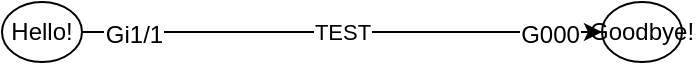 <?xml version='1.0' encoding='UTF-8'?>
<mxfile>
  <diagram id="idunno" name="Page-1">
    <mxGraphModel>
      <root>
        <mxCell id="0" />
        <mxCell id="1" parent="0" />
        <mxCell id="idunno-0" parent="1" style="ellipse;whiteSpace=wrap;html=1;aspect=fixed;" value="Hello!" vertex="1">
          <mxGeometry x="100" y="200" width="40" height="30" as="geometry" />
        </mxCell>
        <mxCell id="idunno-1" parent="1" style="ellipse;whiteSpace=wrap;html=1;aspect=fixed;" value="Goodbye!" vertex="1">
          <mxGeometry x="400" y="200" width="40" height="30" as="geometry" />
        </mxCell>
        <mxCell id="idunno-2" parent="1" style="edgeStyle=none;curved=1;orthogonalLoop=1;jettySize=auto;html=1;" source="idunno-0" target="idunno-1" value="TEST" edge="1">
          <mxGeometry relative="1" as="geometry" />
        </mxCell>
         <mxCell id="src" value="Gi1/1" style="labelBackgroundColor=#ffffff;;" vertex="1" connectable="0" parent="idunno-2">
               <mxGeometry x="-0.8" relative="1" as="geometry">
                 <mxPoint as="offset" />
               </mxGeometry>
        </mxCell>
         <mxCell id="dst" value="G000" style="labelBackgroundColor=#ffffff;;" vertex="1" connectable="0" parent="idunno-2">
               <mxGeometry x="0.8" relative="1" as="geometry">
                 <mxPoint as="offset" />
               </mxGeometry>
        </mxCell>
      </root>
    </mxGraphModel>
  </diagram>
</mxfile>

